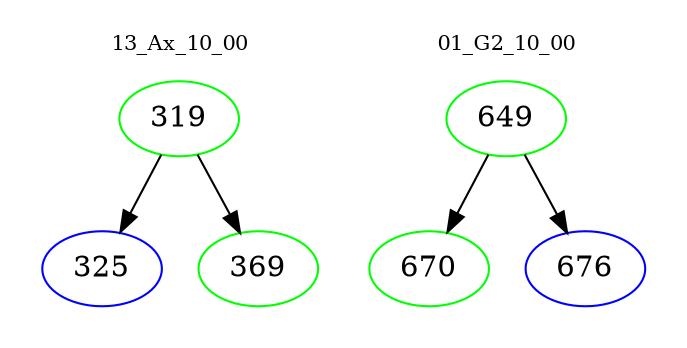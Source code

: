 digraph{
subgraph cluster_0 {
color = white
label = "13_Ax_10_00";
fontsize=10;
T0_319 [label="319", color="green"]
T0_319 -> T0_325 [color="black"]
T0_325 [label="325", color="blue"]
T0_319 -> T0_369 [color="black"]
T0_369 [label="369", color="green"]
}
subgraph cluster_1 {
color = white
label = "01_G2_10_00";
fontsize=10;
T1_649 [label="649", color="green"]
T1_649 -> T1_670 [color="black"]
T1_670 [label="670", color="green"]
T1_649 -> T1_676 [color="black"]
T1_676 [label="676", color="blue"]
}
}
